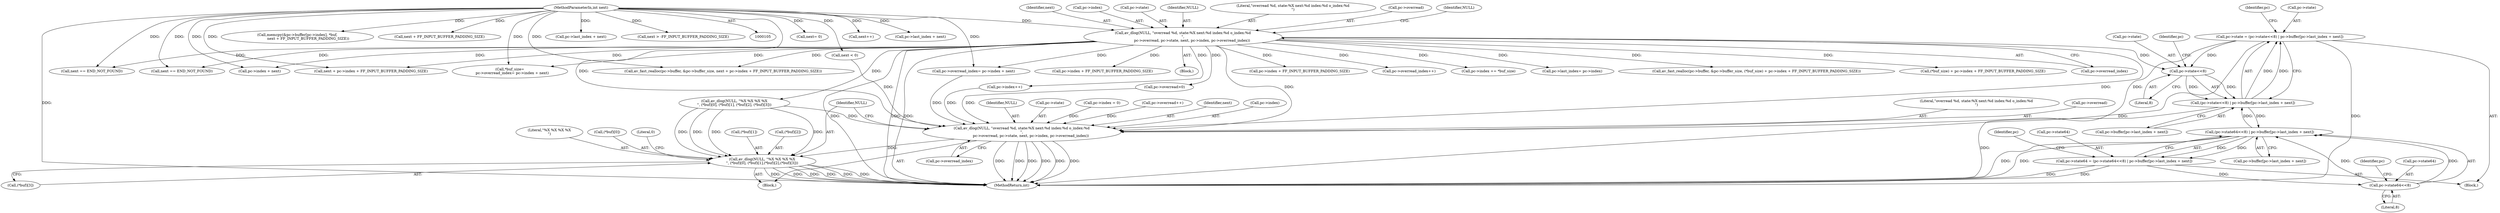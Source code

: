 digraph "0_FFmpeg_f31011e9abfb2ae75bb32bc44e2c34194c8dc40a@integer" {
"1000338" [label="(Call,pc->state = (pc->state<<8) | pc->buffer[pc->last_index + next])"];
"1000342" [label="(Call,(pc->state<<8) | pc->buffer[pc->last_index + next])"];
"1000343" [label="(Call,pc->state<<8)"];
"1000338" [label="(Call,pc->state = (pc->state<<8) | pc->buffer[pc->last_index + next])"];
"1000116" [label="(Call,av_dlog(NULL, \"overread %d, state:%X next:%d index:%d o_index:%d\n\",\n                pc->overread, pc->state, next, pc->index, pc->overread_index))"];
"1000107" [label="(MethodParameterIn,int next)"];
"1000361" [label="(Call,(pc->state64<<8) | pc->buffer[pc->last_index + next])"];
"1000362" [label="(Call,pc->state64<<8)"];
"1000357" [label="(Call,pc->state64 = (pc->state64<<8) | pc->buffer[pc->last_index + next])"];
"1000385" [label="(Call,av_dlog(NULL, \"overread %d, state:%X next:%d index:%d o_index:%d\n\",\n                pc->overread, pc->state, next, pc->index, pc->overread_index))"];
"1000401" [label="(Call,av_dlog(NULL, \"%X %X %X %X\n\", (*buf)[0], (*buf)[1],(*buf)[2],(*buf)[3]))"];
"1000285" [label="(Call,pc->index + FF_INPUT_BUFFER_PADDING_SIZE)"];
"1000348" [label="(Call,pc->buffer[pc->last_index + next])"];
"1000387" [label="(Literal,\"overread %d, state:%X next:%d index:%d o_index:%d\n\")"];
"1000188" [label="(Call,next= 0)"];
"1000385" [label="(Call,av_dlog(NULL, \"overread %d, state:%X next:%d index:%d o_index:%d\n\",\n                pc->overread, pc->state, next, pc->index, pc->overread_index))"];
"1000126" [label="(Call,pc->index)"];
"1000175" [label="(Call,pc->overread_index++)"];
"1000388" [label="(Call,pc->overread)"];
"1000258" [label="(Call,pc->overread_index= pc->index + next)"];
"1000122" [label="(Call,pc->state)"];
"1000246" [label="(Call,pc->index += *buf_size)"];
"1000362" [label="(Call,pc->state64<<8)"];
"1000191" [label="(Call,pc->last_index= pc->index)"];
"1000401" [label="(Call,av_dlog(NULL, \"%X %X %X %X\n\", (*buf)[0], (*buf)[1],(*buf)[2],(*buf)[3]))"];
"1000335" [label="(Call,next++)"];
"1000384" [label="(Block,)"];
"1000422" [label="(MethodReturn,int)"];
"1000367" [label="(Call,pc->buffer[pc->last_index + next])"];
"1000371" [label="(Call,pc->last_index + next)"];
"1000167" [label="(Call,pc->index++)"];
"1000398" [label="(Call,pc->overread_index)"];
"1000386" [label="(Identifier,NULL)"];
"1000332" [label="(Call,next < 0)"];
"1000416" [label="(Call,(*buf)[3])"];
"1000206" [label="(Call,av_fast_realloc(pc->buffer, &pc->buffer_size, (*buf_size) + pc->index + FF_INPUT_BUFFER_PADDING_SIZE))"];
"1000117" [label="(Identifier,NULL)"];
"1000184" [label="(Call,next == END_NOT_FOUND)"];
"1000359" [label="(Identifier,pc)"];
"1000337" [label="(Block,)"];
"1000118" [label="(Literal,\"overread %d, state:%X next:%d index:%d o_index:%d\n\")"];
"1000119" [label="(Call,pc->overread)"];
"1000214" [label="(Call,(*buf_size) + pc->index + FF_INPUT_BUFFER_PADDING_SIZE)"];
"1000391" [label="(Call,pc->state)"];
"1000320" [label="(Call,pc->index = 0)"];
"1000376" [label="(Call,pc->overread++)"];
"1000404" [label="(Call,(*buf)[0])"];
"1000129" [label="(Call,pc->overread_index)"];
"1000217" [label="(Call,pc->index + FF_INPUT_BUFFER_PADDING_SIZE)"];
"1000133" [label="(Identifier,NULL)"];
"1000402" [label="(Identifier,NULL)"];
"1000107" [label="(MethodParameterIn,int next)"];
"1000344" [label="(Call,pc->state)"];
"1000125" [label="(Identifier,next)"];
"1000421" [label="(Literal,0)"];
"1000255" [label="(Call,*buf_size=\n    pc->overread_index= pc->index + next)"];
"1000275" [label="(Call,av_fast_realloc(pc->buffer, &pc->buffer_size, next + pc->index + FF_INPUT_BUFFER_PADDING_SIZE))"];
"1000347" [label="(Literal,8)"];
"1000116" [label="(Call,av_dlog(NULL, \"overread %d, state:%X next:%d index:%d o_index:%d\n\",\n                pc->overread, pc->state, next, pc->index, pc->overread_index))"];
"1000350" [label="(Identifier,pc)"];
"1000338" [label="(Call,pc->state = (pc->state<<8) | pc->buffer[pc->last_index + next])"];
"1000115" [label="(Block,)"];
"1000358" [label="(Call,pc->state64)"];
"1000283" [label="(Call,next + pc->index + FF_INPUT_BUFFER_PADDING_SIZE)"];
"1000306" [label="(Call,memcpy(&pc->buffer[pc->index], *buf,\n                   next + FF_INPUT_BUFFER_PADDING_SIZE))"];
"1000408" [label="(Call,(*buf)[1])"];
"1000343" [label="(Call,pc->state<<8)"];
"1000132" [label="(Call,av_dlog(NULL, \"%X %X %X %X\n\", (*buf)[0], (*buf)[1], (*buf)[2], (*buf)[3]))"];
"1000152" [label="(Call,pc->overread>0)"];
"1000412" [label="(Call,(*buf)[2])"];
"1000357" [label="(Call,pc->state64 = (pc->state64<<8) | pc->buffer[pc->last_index + next])"];
"1000361" [label="(Call,(pc->state64<<8) | pc->buffer[pc->last_index + next])"];
"1000317" [label="(Call,next + FF_INPUT_BUFFER_PADDING_SIZE)"];
"1000339" [label="(Call,pc->state)"];
"1000394" [label="(Identifier,next)"];
"1000395" [label="(Call,pc->index)"];
"1000199" [label="(Call,next == END_NOT_FOUND)"];
"1000262" [label="(Call,pc->index + next)"];
"1000352" [label="(Call,pc->last_index + next)"];
"1000363" [label="(Call,pc->state64)"];
"1000302" [label="(Call,next > -FF_INPUT_BUFFER_PADDING_SIZE)"];
"1000342" [label="(Call,(pc->state<<8) | pc->buffer[pc->last_index + next])"];
"1000378" [label="(Identifier,pc)"];
"1000366" [label="(Literal,8)"];
"1000403" [label="(Literal,\"%X %X %X %X\n\")"];
"1000369" [label="(Identifier,pc)"];
"1000338" -> "1000337"  [label="AST: "];
"1000338" -> "1000342"  [label="CFG: "];
"1000339" -> "1000338"  [label="AST: "];
"1000342" -> "1000338"  [label="AST: "];
"1000359" -> "1000338"  [label="CFG: "];
"1000338" -> "1000422"  [label="DDG: "];
"1000338" -> "1000422"  [label="DDG: "];
"1000342" -> "1000338"  [label="DDG: "];
"1000342" -> "1000338"  [label="DDG: "];
"1000338" -> "1000343"  [label="DDG: "];
"1000338" -> "1000385"  [label="DDG: "];
"1000342" -> "1000348"  [label="CFG: "];
"1000343" -> "1000342"  [label="AST: "];
"1000348" -> "1000342"  [label="AST: "];
"1000342" -> "1000422"  [label="DDG: "];
"1000343" -> "1000342"  [label="DDG: "];
"1000343" -> "1000342"  [label="DDG: "];
"1000361" -> "1000342"  [label="DDG: "];
"1000342" -> "1000361"  [label="DDG: "];
"1000343" -> "1000347"  [label="CFG: "];
"1000344" -> "1000343"  [label="AST: "];
"1000347" -> "1000343"  [label="AST: "];
"1000350" -> "1000343"  [label="CFG: "];
"1000116" -> "1000343"  [label="DDG: "];
"1000116" -> "1000115"  [label="AST: "];
"1000116" -> "1000129"  [label="CFG: "];
"1000117" -> "1000116"  [label="AST: "];
"1000118" -> "1000116"  [label="AST: "];
"1000119" -> "1000116"  [label="AST: "];
"1000122" -> "1000116"  [label="AST: "];
"1000125" -> "1000116"  [label="AST: "];
"1000126" -> "1000116"  [label="AST: "];
"1000129" -> "1000116"  [label="AST: "];
"1000133" -> "1000116"  [label="CFG: "];
"1000116" -> "1000422"  [label="DDG: "];
"1000116" -> "1000422"  [label="DDG: "];
"1000116" -> "1000422"  [label="DDG: "];
"1000107" -> "1000116"  [label="DDG: "];
"1000116" -> "1000132"  [label="DDG: "];
"1000116" -> "1000152"  [label="DDG: "];
"1000116" -> "1000167"  [label="DDG: "];
"1000116" -> "1000175"  [label="DDG: "];
"1000116" -> "1000184"  [label="DDG: "];
"1000116" -> "1000191"  [label="DDG: "];
"1000116" -> "1000199"  [label="DDG: "];
"1000116" -> "1000206"  [label="DDG: "];
"1000116" -> "1000214"  [label="DDG: "];
"1000116" -> "1000217"  [label="DDG: "];
"1000116" -> "1000246"  [label="DDG: "];
"1000116" -> "1000255"  [label="DDG: "];
"1000116" -> "1000258"  [label="DDG: "];
"1000116" -> "1000262"  [label="DDG: "];
"1000116" -> "1000275"  [label="DDG: "];
"1000116" -> "1000283"  [label="DDG: "];
"1000116" -> "1000285"  [label="DDG: "];
"1000116" -> "1000385"  [label="DDG: "];
"1000116" -> "1000385"  [label="DDG: "];
"1000107" -> "1000105"  [label="AST: "];
"1000107" -> "1000422"  [label="DDG: "];
"1000107" -> "1000184"  [label="DDG: "];
"1000107" -> "1000188"  [label="DDG: "];
"1000107" -> "1000199"  [label="DDG: "];
"1000107" -> "1000255"  [label="DDG: "];
"1000107" -> "1000258"  [label="DDG: "];
"1000107" -> "1000262"  [label="DDG: "];
"1000107" -> "1000275"  [label="DDG: "];
"1000107" -> "1000283"  [label="DDG: "];
"1000107" -> "1000302"  [label="DDG: "];
"1000107" -> "1000306"  [label="DDG: "];
"1000107" -> "1000317"  [label="DDG: "];
"1000107" -> "1000332"  [label="DDG: "];
"1000107" -> "1000335"  [label="DDG: "];
"1000107" -> "1000352"  [label="DDG: "];
"1000107" -> "1000371"  [label="DDG: "];
"1000107" -> "1000385"  [label="DDG: "];
"1000361" -> "1000357"  [label="AST: "];
"1000361" -> "1000367"  [label="CFG: "];
"1000362" -> "1000361"  [label="AST: "];
"1000367" -> "1000361"  [label="AST: "];
"1000357" -> "1000361"  [label="CFG: "];
"1000361" -> "1000422"  [label="DDG: "];
"1000361" -> "1000422"  [label="DDG: "];
"1000361" -> "1000357"  [label="DDG: "];
"1000361" -> "1000357"  [label="DDG: "];
"1000362" -> "1000361"  [label="DDG: "];
"1000362" -> "1000361"  [label="DDG: "];
"1000362" -> "1000366"  [label="CFG: "];
"1000363" -> "1000362"  [label="AST: "];
"1000366" -> "1000362"  [label="AST: "];
"1000369" -> "1000362"  [label="CFG: "];
"1000357" -> "1000362"  [label="DDG: "];
"1000357" -> "1000337"  [label="AST: "];
"1000358" -> "1000357"  [label="AST: "];
"1000378" -> "1000357"  [label="CFG: "];
"1000357" -> "1000422"  [label="DDG: "];
"1000357" -> "1000422"  [label="DDG: "];
"1000385" -> "1000384"  [label="AST: "];
"1000385" -> "1000398"  [label="CFG: "];
"1000386" -> "1000385"  [label="AST: "];
"1000387" -> "1000385"  [label="AST: "];
"1000388" -> "1000385"  [label="AST: "];
"1000391" -> "1000385"  [label="AST: "];
"1000394" -> "1000385"  [label="AST: "];
"1000395" -> "1000385"  [label="AST: "];
"1000398" -> "1000385"  [label="AST: "];
"1000402" -> "1000385"  [label="CFG: "];
"1000385" -> "1000422"  [label="DDG: "];
"1000385" -> "1000422"  [label="DDG: "];
"1000385" -> "1000422"  [label="DDG: "];
"1000385" -> "1000422"  [label="DDG: "];
"1000385" -> "1000422"  [label="DDG: "];
"1000385" -> "1000422"  [label="DDG: "];
"1000132" -> "1000385"  [label="DDG: "];
"1000376" -> "1000385"  [label="DDG: "];
"1000152" -> "1000385"  [label="DDG: "];
"1000332" -> "1000385"  [label="DDG: "];
"1000320" -> "1000385"  [label="DDG: "];
"1000167" -> "1000385"  [label="DDG: "];
"1000258" -> "1000385"  [label="DDG: "];
"1000385" -> "1000401"  [label="DDG: "];
"1000401" -> "1000384"  [label="AST: "];
"1000401" -> "1000416"  [label="CFG: "];
"1000402" -> "1000401"  [label="AST: "];
"1000403" -> "1000401"  [label="AST: "];
"1000404" -> "1000401"  [label="AST: "];
"1000408" -> "1000401"  [label="AST: "];
"1000412" -> "1000401"  [label="AST: "];
"1000416" -> "1000401"  [label="AST: "];
"1000421" -> "1000401"  [label="CFG: "];
"1000401" -> "1000422"  [label="DDG: "];
"1000401" -> "1000422"  [label="DDG: "];
"1000401" -> "1000422"  [label="DDG: "];
"1000401" -> "1000422"  [label="DDG: "];
"1000401" -> "1000422"  [label="DDG: "];
"1000401" -> "1000422"  [label="DDG: "];
"1000132" -> "1000401"  [label="DDG: "];
"1000132" -> "1000401"  [label="DDG: "];
"1000132" -> "1000401"  [label="DDG: "];
"1000132" -> "1000401"  [label="DDG: "];
}
